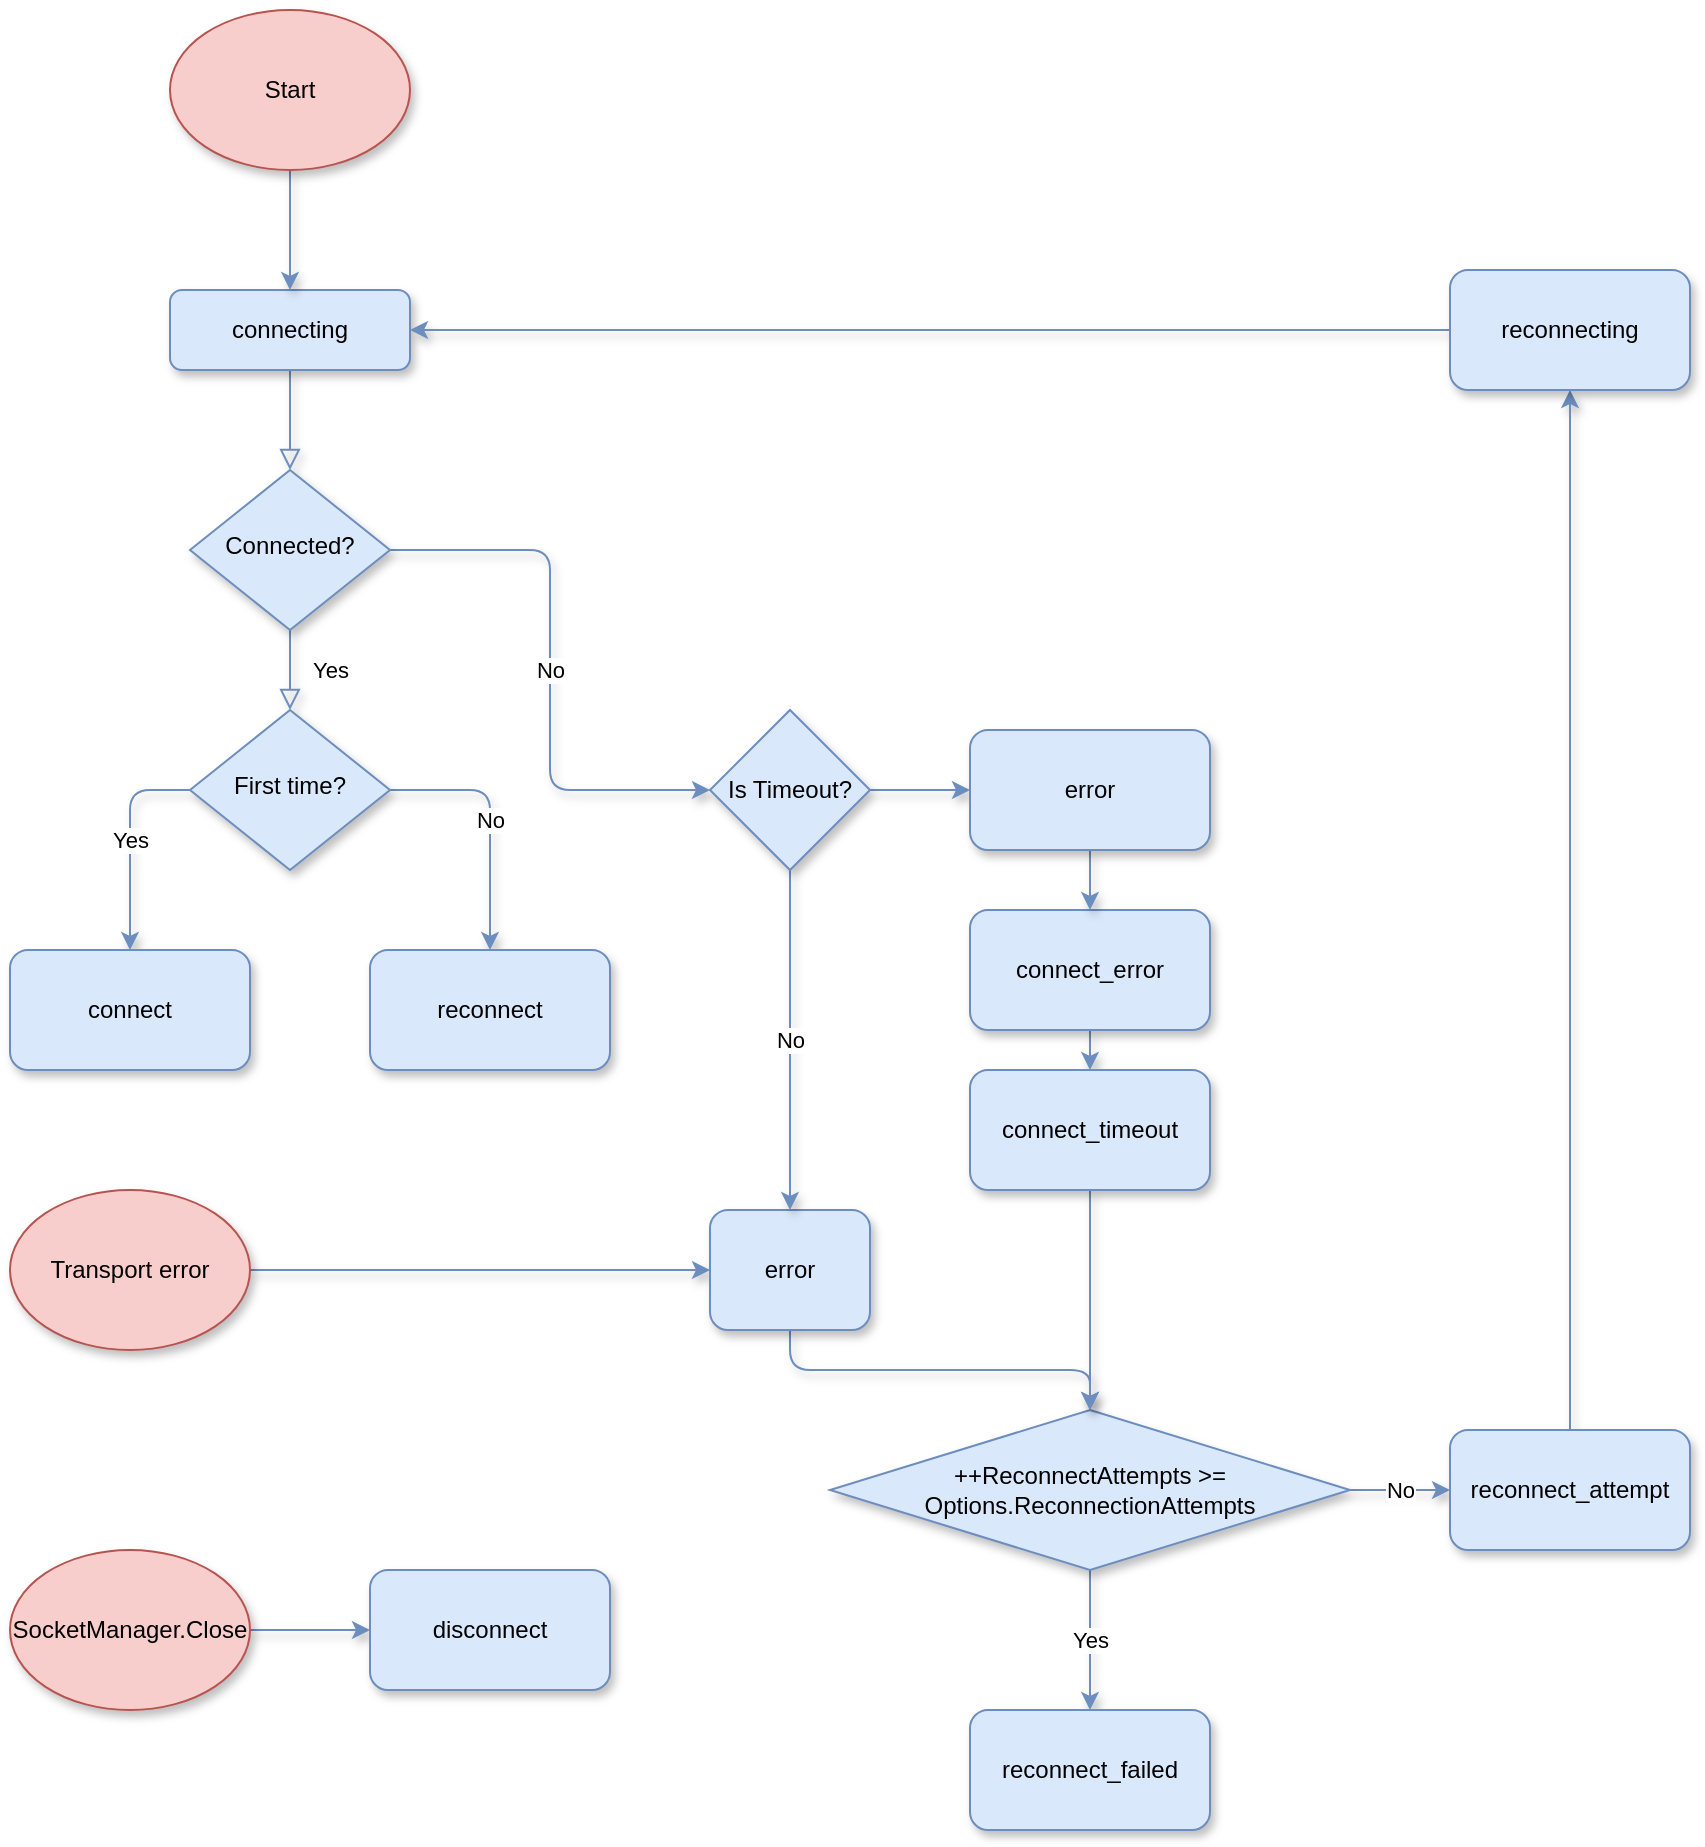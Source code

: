 <mxfile version="14.4.3" type="device"><diagram id="C5RBs43oDa-KdzZeNtuy" name="Page-1"><mxGraphModel dx="2048" dy="1168" grid="1" gridSize="10" guides="1" tooltips="1" connect="1" arrows="1" fold="1" page="1" pageScale="1" pageWidth="827" pageHeight="1169" math="0" shadow="0"><root><mxCell id="WIyWlLk6GJQsqaUBKTNV-0"/><mxCell id="WIyWlLk6GJQsqaUBKTNV-1" parent="WIyWlLk6GJQsqaUBKTNV-0"/><mxCell id="WIyWlLk6GJQsqaUBKTNV-2" value="" style="html=1;jettySize=auto;orthogonalLoop=1;fontSize=11;endArrow=block;endFill=0;endSize=8;strokeWidth=1;shadow=1;labelBackgroundColor=none;edgeStyle=orthogonalEdgeStyle;sketch=0;fillColor=#dae8fc;strokeColor=#6C8EBF;snapToPoint=0;" parent="WIyWlLk6GJQsqaUBKTNV-1" source="WIyWlLk6GJQsqaUBKTNV-3" target="WIyWlLk6GJQsqaUBKTNV-6" edge="1"><mxGeometry relative="1" as="geometry"/></mxCell><mxCell id="WIyWlLk6GJQsqaUBKTNV-3" value="connecting" style="whiteSpace=wrap;html=1;fontSize=12;glass=0;strokeWidth=1;shadow=1;sketch=0;fillColor=#dae8fc;strokeColor=#6C8EBF;snapToPoint=0;rounded=1;" parent="WIyWlLk6GJQsqaUBKTNV-1" vertex="1"><mxGeometry x="110" y="170" width="120" height="40" as="geometry"/></mxCell><mxCell id="WIyWlLk6GJQsqaUBKTNV-4" value="Yes" style="html=1;jettySize=auto;orthogonalLoop=1;fontSize=11;endArrow=block;endFill=0;endSize=8;strokeWidth=1;shadow=1;labelBackgroundColor=none;edgeStyle=orthogonalEdgeStyle;sketch=0;fillColor=#dae8fc;strokeColor=#6C8EBF;snapToPoint=0;" parent="WIyWlLk6GJQsqaUBKTNV-1" source="WIyWlLk6GJQsqaUBKTNV-6" target="WIyWlLk6GJQsqaUBKTNV-10" edge="1"><mxGeometry y="20" relative="1" as="geometry"><mxPoint as="offset"/></mxGeometry></mxCell><mxCell id="mvZYUtFKucEdSRb3_OM7-25" value="No" style="edgeStyle=orthogonalEdgeStyle;orthogonalLoop=1;jettySize=auto;html=1;entryX=0;entryY=0.5;entryDx=0;entryDy=0;shadow=1;sketch=0;fillColor=#dae8fc;strokeColor=#6C8EBF;snapToPoint=0;" edge="1" parent="WIyWlLk6GJQsqaUBKTNV-1" source="WIyWlLk6GJQsqaUBKTNV-6" target="mvZYUtFKucEdSRb3_OM7-27"><mxGeometry relative="1" as="geometry"/></mxCell><mxCell id="WIyWlLk6GJQsqaUBKTNV-6" value="Connected?" style="rhombus;whiteSpace=wrap;html=1;shadow=1;fontFamily=Helvetica;fontSize=12;align=center;strokeWidth=1;spacing=6;spacingTop=-4;sketch=0;fillColor=#dae8fc;strokeColor=#6C8EBF;snapToPoint=0;" parent="WIyWlLk6GJQsqaUBKTNV-1" vertex="1"><mxGeometry x="120" y="260" width="100" height="80" as="geometry"/></mxCell><mxCell id="mvZYUtFKucEdSRb3_OM7-16" value="Yes" style="edgeStyle=orthogonalEdgeStyle;orthogonalLoop=1;jettySize=auto;html=1;entryX=0.5;entryY=0;entryDx=0;entryDy=0;exitX=0;exitY=0.5;exitDx=0;exitDy=0;shadow=1;sketch=0;fillColor=#dae8fc;strokeColor=#6C8EBF;snapToPoint=0;" edge="1" parent="WIyWlLk6GJQsqaUBKTNV-1" source="WIyWlLk6GJQsqaUBKTNV-10" target="mvZYUtFKucEdSRb3_OM7-15"><mxGeometry relative="1" as="geometry"/></mxCell><mxCell id="mvZYUtFKucEdSRb3_OM7-18" value="No" style="edgeStyle=orthogonalEdgeStyle;orthogonalLoop=1;jettySize=auto;html=1;exitX=1;exitY=0.5;exitDx=0;exitDy=0;entryX=0.5;entryY=0;entryDx=0;entryDy=0;shadow=1;sketch=0;fillColor=#dae8fc;strokeColor=#6C8EBF;snapToPoint=0;" edge="1" parent="WIyWlLk6GJQsqaUBKTNV-1" source="WIyWlLk6GJQsqaUBKTNV-10" target="mvZYUtFKucEdSRb3_OM7-17"><mxGeometry relative="1" as="geometry"/></mxCell><mxCell id="WIyWlLk6GJQsqaUBKTNV-10" value="First time?" style="rhombus;whiteSpace=wrap;html=1;shadow=1;fontFamily=Helvetica;fontSize=12;align=center;strokeWidth=1;spacing=6;spacingTop=-4;sketch=0;fillColor=#dae8fc;strokeColor=#6C8EBF;snapToPoint=0;" parent="WIyWlLk6GJQsqaUBKTNV-1" vertex="1"><mxGeometry x="120" y="380" width="100" height="80" as="geometry"/></mxCell><mxCell id="mvZYUtFKucEdSRb3_OM7-3" value="No" style="edgeStyle=orthogonalEdgeStyle;orthogonalLoop=1;jettySize=auto;html=1;entryX=0;entryY=0.5;entryDx=0;entryDy=0;exitX=1;exitY=0.5;exitDx=0;exitDy=0;shadow=1;sketch=0;fillColor=#dae8fc;strokeColor=#6C8EBF;snapToPoint=0;" edge="1" parent="WIyWlLk6GJQsqaUBKTNV-1" source="mvZYUtFKucEdSRb3_OM7-0" target="mvZYUtFKucEdSRb3_OM7-9"><mxGeometry relative="1" as="geometry"><mxPoint x="720" y="770" as="sourcePoint"/><mxPoint x="740" y="770" as="targetPoint"/></mxGeometry></mxCell><mxCell id="mvZYUtFKucEdSRb3_OM7-7" value="Yes" style="edgeStyle=orthogonalEdgeStyle;orthogonalLoop=1;jettySize=auto;html=1;entryX=0.5;entryY=0;entryDx=0;entryDy=0;shadow=1;sketch=0;fillColor=#dae8fc;strokeColor=#6C8EBF;snapToPoint=0;" edge="1" parent="WIyWlLk6GJQsqaUBKTNV-1" source="mvZYUtFKucEdSRb3_OM7-0" target="mvZYUtFKucEdSRb3_OM7-4"><mxGeometry relative="1" as="geometry"/></mxCell><mxCell id="mvZYUtFKucEdSRb3_OM7-0" value="++ReconnectAttempts &amp;gt;= Options.ReconnectionAttempts" style="rhombus;whiteSpace=wrap;html=1;shadow=1;sketch=0;fillColor=#dae8fc;strokeColor=#6C8EBF;snapToPoint=0;" vertex="1" parent="WIyWlLk6GJQsqaUBKTNV-1"><mxGeometry x="440" y="730" width="260" height="80" as="geometry"/></mxCell><mxCell id="mvZYUtFKucEdSRb3_OM7-4" value="reconnect_failed" style="whiteSpace=wrap;html=1;shadow=1;sketch=0;fillColor=#dae8fc;strokeColor=#6C8EBF;snapToPoint=0;rounded=1;glass=0;" vertex="1" parent="WIyWlLk6GJQsqaUBKTNV-1"><mxGeometry x="510" y="880" width="120" height="60" as="geometry"/></mxCell><mxCell id="mvZYUtFKucEdSRb3_OM7-13" style="edgeStyle=orthogonalEdgeStyle;orthogonalLoop=1;jettySize=auto;html=1;entryX=0.5;entryY=1;entryDx=0;entryDy=0;shadow=1;sketch=0;fillColor=#dae8fc;strokeColor=#6C8EBF;snapToPoint=0;" edge="1" parent="WIyWlLk6GJQsqaUBKTNV-1" source="mvZYUtFKucEdSRb3_OM7-9" target="mvZYUtFKucEdSRb3_OM7-10"><mxGeometry relative="1" as="geometry"><mxPoint x="844" y="570" as="targetPoint"/></mxGeometry></mxCell><mxCell id="mvZYUtFKucEdSRb3_OM7-9" value="reconnect_attempt" style="whiteSpace=wrap;html=1;shadow=1;sketch=0;fillColor=#dae8fc;strokeColor=#6C8EBF;snapToPoint=0;rounded=1;glass=0;" vertex="1" parent="WIyWlLk6GJQsqaUBKTNV-1"><mxGeometry x="750" y="740" width="120" height="60" as="geometry"/></mxCell><mxCell id="mvZYUtFKucEdSRb3_OM7-14" style="edgeStyle=orthogonalEdgeStyle;orthogonalLoop=1;jettySize=auto;html=1;entryX=1;entryY=0.5;entryDx=0;entryDy=0;shadow=1;sketch=0;fillColor=#dae8fc;strokeColor=#6C8EBF;snapToPoint=0;" edge="1" parent="WIyWlLk6GJQsqaUBKTNV-1" source="mvZYUtFKucEdSRb3_OM7-10" target="WIyWlLk6GJQsqaUBKTNV-3"><mxGeometry relative="1" as="geometry"/></mxCell><mxCell id="mvZYUtFKucEdSRb3_OM7-10" value="reconnecting" style="whiteSpace=wrap;html=1;shadow=1;sketch=0;fillColor=#dae8fc;strokeColor=#6C8EBF;snapToPoint=0;rounded=1;glass=0;" vertex="1" parent="WIyWlLk6GJQsqaUBKTNV-1"><mxGeometry x="750" y="160" width="120" height="60" as="geometry"/></mxCell><mxCell id="mvZYUtFKucEdSRb3_OM7-15" value="connect" style="whiteSpace=wrap;html=1;shadow=1;sketch=0;fillColor=#dae8fc;strokeColor=#6C8EBF;snapToPoint=0;rounded=1;glass=0;" vertex="1" parent="WIyWlLk6GJQsqaUBKTNV-1"><mxGeometry x="30" y="500" width="120" height="60" as="geometry"/></mxCell><mxCell id="mvZYUtFKucEdSRb3_OM7-17" value="reconnect" style="whiteSpace=wrap;html=1;shadow=1;sketch=0;fillColor=#dae8fc;strokeColor=#6C8EBF;snapToPoint=0;rounded=1;glass=0;" vertex="1" parent="WIyWlLk6GJQsqaUBKTNV-1"><mxGeometry x="210" y="500" width="120" height="60" as="geometry"/></mxCell><mxCell id="mvZYUtFKucEdSRb3_OM7-21" style="edgeStyle=orthogonalEdgeStyle;orthogonalLoop=1;jettySize=auto;html=1;entryX=0.5;entryY=0;entryDx=0;entryDy=0;shadow=1;sketch=0;fillColor=#dae8fc;strokeColor=#6C8EBF;" edge="1" parent="WIyWlLk6GJQsqaUBKTNV-1" source="mvZYUtFKucEdSRb3_OM7-20" target="WIyWlLk6GJQsqaUBKTNV-3"><mxGeometry relative="1" as="geometry"/></mxCell><mxCell id="mvZYUtFKucEdSRb3_OM7-20" value="Start" style="ellipse;whiteSpace=wrap;html=1;shadow=1;sketch=0;fillColor=#f8cecc;strokeColor=#b85450;" vertex="1" parent="WIyWlLk6GJQsqaUBKTNV-1"><mxGeometry x="110" y="30" width="120" height="80" as="geometry"/></mxCell><mxCell id="mvZYUtFKucEdSRb3_OM7-38" style="edgeStyle=orthogonalEdgeStyle;orthogonalLoop=1;jettySize=auto;html=1;entryX=0;entryY=0.5;entryDx=0;entryDy=0;shadow=1;sketch=0;fillColor=#dae8fc;strokeColor=#6C8EBF;snapToPoint=0;" edge="1" parent="WIyWlLk6GJQsqaUBKTNV-1" source="mvZYUtFKucEdSRb3_OM7-22" target="mvZYUtFKucEdSRb3_OM7-24"><mxGeometry relative="1" as="geometry"/></mxCell><mxCell id="mvZYUtFKucEdSRb3_OM7-22" value="Transport error" style="ellipse;whiteSpace=wrap;html=1;shadow=1;sketch=0;fillColor=#f8cecc;strokeColor=#b85450;snapToPoint=0;" vertex="1" parent="WIyWlLk6GJQsqaUBKTNV-1"><mxGeometry x="30" y="620" width="120" height="80" as="geometry"/></mxCell><mxCell id="mvZYUtFKucEdSRb3_OM7-29" style="edgeStyle=orthogonalEdgeStyle;orthogonalLoop=1;jettySize=auto;html=1;entryX=0.5;entryY=0;entryDx=0;entryDy=0;exitX=0.5;exitY=1;exitDx=0;exitDy=0;shadow=1;sketch=0;fillColor=#dae8fc;strokeColor=#6C8EBF;snapToPoint=0;" edge="1" parent="WIyWlLk6GJQsqaUBKTNV-1" source="mvZYUtFKucEdSRb3_OM7-24" target="mvZYUtFKucEdSRb3_OM7-0"><mxGeometry relative="1" as="geometry"><mxPoint x="406" y="630" as="sourcePoint"/></mxGeometry></mxCell><mxCell id="mvZYUtFKucEdSRb3_OM7-24" value="error" style="whiteSpace=wrap;html=1;shadow=1;sketch=0;fillColor=#dae8fc;strokeColor=#6C8EBF;snapToPoint=0;rounded=1;glass=0;" vertex="1" parent="WIyWlLk6GJQsqaUBKTNV-1"><mxGeometry x="380" y="630" width="80" height="60" as="geometry"/></mxCell><mxCell id="mvZYUtFKucEdSRb3_OM7-28" value="No" style="edgeStyle=orthogonalEdgeStyle;orthogonalLoop=1;jettySize=auto;html=1;entryX=0.5;entryY=0;entryDx=0;entryDy=0;shadow=1;sketch=0;fillColor=#dae8fc;strokeColor=#6C8EBF;snapToPoint=0;" edge="1" parent="WIyWlLk6GJQsqaUBKTNV-1" source="mvZYUtFKucEdSRb3_OM7-27" target="mvZYUtFKucEdSRb3_OM7-24"><mxGeometry relative="1" as="geometry"/></mxCell><mxCell id="mvZYUtFKucEdSRb3_OM7-33" style="edgeStyle=orthogonalEdgeStyle;orthogonalLoop=1;jettySize=auto;html=1;entryX=0;entryY=0.5;entryDx=0;entryDy=0;shadow=1;sketch=0;fillColor=#dae8fc;strokeColor=#6C8EBF;snapToPoint=0;" edge="1" parent="WIyWlLk6GJQsqaUBKTNV-1" source="mvZYUtFKucEdSRb3_OM7-27" target="mvZYUtFKucEdSRb3_OM7-32"><mxGeometry relative="1" as="geometry"/></mxCell><mxCell id="mvZYUtFKucEdSRb3_OM7-27" value="Is Timeout?" style="rhombus;whiteSpace=wrap;html=1;shadow=1;sketch=0;fillColor=#dae8fc;strokeColor=#6C8EBF;snapToPoint=0;" vertex="1" parent="WIyWlLk6GJQsqaUBKTNV-1"><mxGeometry x="380" y="380" width="80" height="80" as="geometry"/></mxCell><mxCell id="mvZYUtFKucEdSRb3_OM7-35" style="edgeStyle=orthogonalEdgeStyle;orthogonalLoop=1;jettySize=auto;html=1;entryX=0.5;entryY=0;entryDx=0;entryDy=0;shadow=1;sketch=0;fillColor=#dae8fc;strokeColor=#6C8EBF;snapToPoint=0;" edge="1" parent="WIyWlLk6GJQsqaUBKTNV-1" source="mvZYUtFKucEdSRb3_OM7-30" target="mvZYUtFKucEdSRb3_OM7-31"><mxGeometry relative="1" as="geometry"/></mxCell><mxCell id="mvZYUtFKucEdSRb3_OM7-30" value="connect_error" style="whiteSpace=wrap;html=1;shadow=1;sketch=0;fillColor=#dae8fc;strokeColor=#6C8EBF;snapToPoint=0;rounded=1;glass=0;" vertex="1" parent="WIyWlLk6GJQsqaUBKTNV-1"><mxGeometry x="510" y="480" width="120" height="60" as="geometry"/></mxCell><mxCell id="mvZYUtFKucEdSRb3_OM7-36" style="edgeStyle=orthogonalEdgeStyle;orthogonalLoop=1;jettySize=auto;html=1;entryX=0.5;entryY=0;entryDx=0;entryDy=0;shadow=1;sketch=0;fillColor=#dae8fc;strokeColor=#6C8EBF;snapToPoint=0;" edge="1" parent="WIyWlLk6GJQsqaUBKTNV-1" source="mvZYUtFKucEdSRb3_OM7-31" target="mvZYUtFKucEdSRb3_OM7-0"><mxGeometry relative="1" as="geometry"/></mxCell><mxCell id="mvZYUtFKucEdSRb3_OM7-31" value="connect_timeout" style="whiteSpace=wrap;html=1;shadow=1;sketch=0;fillColor=#dae8fc;strokeColor=#6C8EBF;snapToPoint=0;rounded=1;glass=0;" vertex="1" parent="WIyWlLk6GJQsqaUBKTNV-1"><mxGeometry x="510" y="560" width="120" height="60" as="geometry"/></mxCell><mxCell id="mvZYUtFKucEdSRb3_OM7-34" style="edgeStyle=orthogonalEdgeStyle;orthogonalLoop=1;jettySize=auto;html=1;entryX=0.5;entryY=0;entryDx=0;entryDy=0;shadow=1;sketch=0;fillColor=#dae8fc;strokeColor=#6C8EBF;snapToPoint=0;" edge="1" parent="WIyWlLk6GJQsqaUBKTNV-1" source="mvZYUtFKucEdSRb3_OM7-32" target="mvZYUtFKucEdSRb3_OM7-30"><mxGeometry relative="1" as="geometry"/></mxCell><mxCell id="mvZYUtFKucEdSRb3_OM7-32" value="error" style="whiteSpace=wrap;html=1;shadow=1;sketch=0;fillColor=#dae8fc;strokeColor=#6C8EBF;snapToPoint=0;rounded=1;glass=0;" vertex="1" parent="WIyWlLk6GJQsqaUBKTNV-1"><mxGeometry x="510" y="390" width="120" height="60" as="geometry"/></mxCell><mxCell id="mvZYUtFKucEdSRb3_OM7-41" style="edgeStyle=orthogonalEdgeStyle;orthogonalLoop=1;jettySize=auto;html=1;entryX=0;entryY=0.5;entryDx=0;entryDy=0;shadow=1;sketch=0;fillColor=#dae8fc;strokeColor=#6C8EBF;snapToPoint=0;" edge="1" parent="WIyWlLk6GJQsqaUBKTNV-1" source="mvZYUtFKucEdSRb3_OM7-39" target="mvZYUtFKucEdSRb3_OM7-40"><mxGeometry relative="1" as="geometry"/></mxCell><mxCell id="mvZYUtFKucEdSRb3_OM7-39" value="SocketManager.Close" style="ellipse;whiteSpace=wrap;html=1;shadow=1;sketch=0;fillColor=#f8cecc;strokeColor=#b85450;snapToPoint=0;" vertex="1" parent="WIyWlLk6GJQsqaUBKTNV-1"><mxGeometry x="30" y="800" width="120" height="80" as="geometry"/></mxCell><mxCell id="mvZYUtFKucEdSRb3_OM7-40" value="disconnect" style="whiteSpace=wrap;html=1;shadow=1;sketch=0;fillColor=#dae8fc;strokeColor=#6C8EBF;snapToPoint=0;rounded=1;glass=0;" vertex="1" parent="WIyWlLk6GJQsqaUBKTNV-1"><mxGeometry x="210" y="810" width="120" height="60" as="geometry"/></mxCell></root></mxGraphModel></diagram></mxfile>